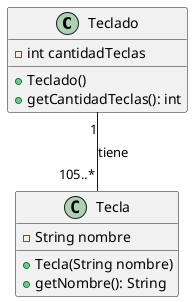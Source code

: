 @startuml
class Teclado {
    - int cantidadTeclas
    + Teclado()
    + getCantidadTeclas(): int
}

class Tecla {
    - String nombre
    + Tecla(String nombre)
    + getNombre(): String
}

Teclado "1" -- "105..*" Tecla : tiene

@enduml
